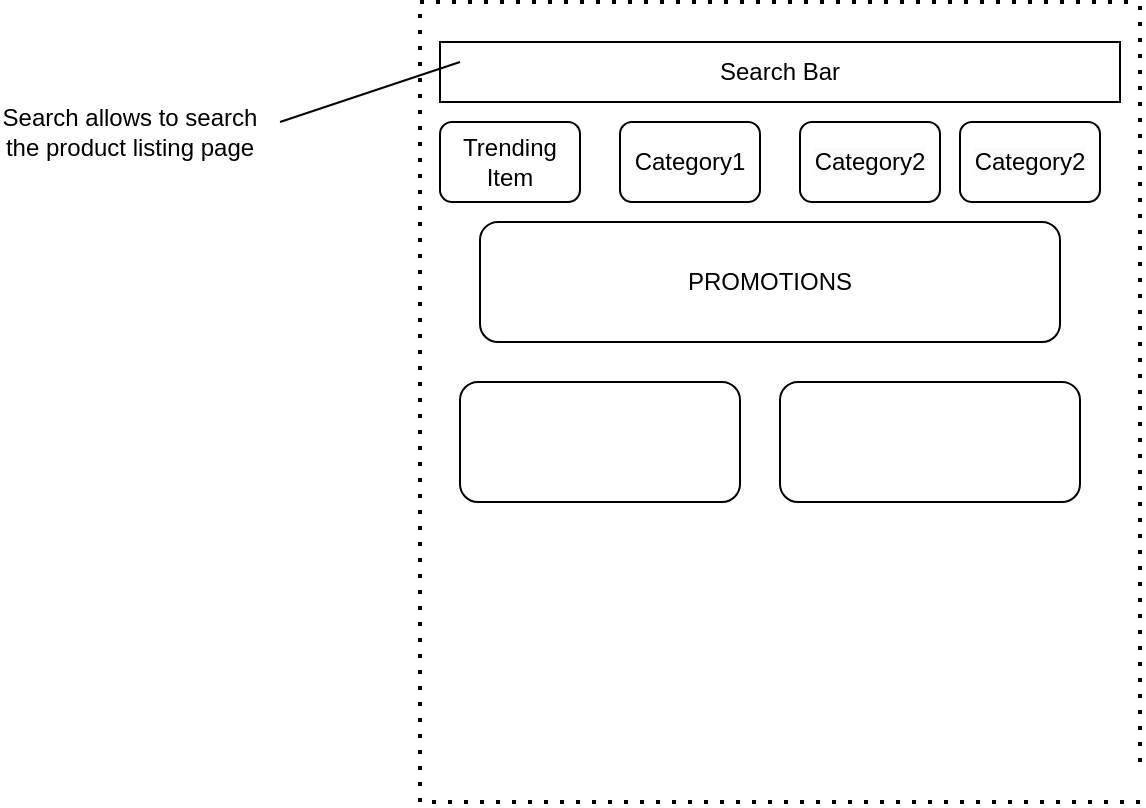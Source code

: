 <mxfile version="21.2.6" type="github">
  <diagram name="Page-1" id="2iGamGISunUHwhWocP32">
    <mxGraphModel dx="1727" dy="622" grid="1" gridSize="10" guides="1" tooltips="1" connect="1" arrows="1" fold="1" page="1" pageScale="1" pageWidth="827" pageHeight="1169" math="0" shadow="0">
      <root>
        <mxCell id="0" />
        <mxCell id="1" parent="0" />
        <mxCell id="B4SKHoNu9SIrCy8bxU8d-1" value="" style="endArrow=none;dashed=1;html=1;dashPattern=1 3;strokeWidth=2;rounded=0;" parent="1" edge="1">
          <mxGeometry width="50" height="50" relative="1" as="geometry">
            <mxPoint x="560" y="440" as="sourcePoint" />
            <mxPoint x="560" y="40" as="targetPoint" />
            <Array as="points">
              <mxPoint x="200" y="440" />
              <mxPoint x="200" y="40" />
            </Array>
          </mxGeometry>
        </mxCell>
        <mxCell id="B4SKHoNu9SIrCy8bxU8d-2" value="" style="endArrow=none;dashed=1;html=1;dashPattern=1 3;strokeWidth=2;rounded=0;" parent="1" edge="1">
          <mxGeometry width="50" height="50" relative="1" as="geometry">
            <mxPoint x="560" y="420" as="sourcePoint" />
            <mxPoint x="560" y="40" as="targetPoint" />
          </mxGeometry>
        </mxCell>
        <mxCell id="B4SKHoNu9SIrCy8bxU8d-3" value="Search Bar" style="rounded=0;whiteSpace=wrap;html=1;" parent="1" vertex="1">
          <mxGeometry x="210" y="60" width="340" height="30" as="geometry" />
        </mxCell>
        <mxCell id="B4SKHoNu9SIrCy8bxU8d-5" value="Trending Item" style="rounded=1;whiteSpace=wrap;html=1;" parent="1" vertex="1">
          <mxGeometry x="210" y="100" width="70" height="40" as="geometry" />
        </mxCell>
        <mxCell id="B4SKHoNu9SIrCy8bxU8d-7" value="Category1" style="rounded=1;whiteSpace=wrap;html=1;" parent="1" vertex="1">
          <mxGeometry x="300" y="100" width="70" height="40" as="geometry" />
        </mxCell>
        <mxCell id="B4SKHoNu9SIrCy8bxU8d-8" value="&lt;span style=&quot;caret-color: rgb(0, 0, 0); color: rgb(0, 0, 0); font-family: Helvetica; font-size: 12px; font-style: normal; font-variant-caps: normal; font-weight: 400; letter-spacing: normal; text-align: center; text-indent: 0px; text-transform: none; word-spacing: 0px; -webkit-text-stroke-width: 0px; background-color: rgb(251, 251, 251); text-decoration: none; float: none; display: inline !important;&quot;&gt;Category2&lt;/span&gt;" style="rounded=1;whiteSpace=wrap;html=1;" parent="1" vertex="1">
          <mxGeometry x="390" y="100" width="70" height="40" as="geometry" />
        </mxCell>
        <mxCell id="B4SKHoNu9SIrCy8bxU8d-10" value="&lt;span style=&quot;caret-color: rgb(0, 0, 0); color: rgb(0, 0, 0); font-family: Helvetica; font-size: 12px; font-style: normal; font-variant-caps: normal; font-weight: 400; letter-spacing: normal; text-align: center; text-indent: 0px; text-transform: none; word-spacing: 0px; -webkit-text-stroke-width: 0px; background-color: rgb(251, 251, 251); text-decoration: none; float: none; display: inline !important;&quot;&gt;Category2&lt;/span&gt;" style="rounded=1;whiteSpace=wrap;html=1;" parent="1" vertex="1">
          <mxGeometry x="470" y="100" width="70" height="40" as="geometry" />
        </mxCell>
        <mxCell id="B4SKHoNu9SIrCy8bxU8d-11" value="PROMOTIONS" style="rounded=1;whiteSpace=wrap;html=1;" parent="1" vertex="1">
          <mxGeometry x="230" y="150" width="290" height="60" as="geometry" />
        </mxCell>
        <mxCell id="B4SKHoNu9SIrCy8bxU8d-12" value="" style="rounded=1;whiteSpace=wrap;html=1;" parent="1" vertex="1">
          <mxGeometry x="220" y="230" width="140" height="60" as="geometry" />
        </mxCell>
        <mxCell id="B4SKHoNu9SIrCy8bxU8d-13" value="" style="rounded=1;whiteSpace=wrap;html=1;" parent="1" vertex="1">
          <mxGeometry x="380" y="230" width="150" height="60" as="geometry" />
        </mxCell>
        <mxCell id="mPelAHe7UyGQnRnslhBu-1" value="" style="endArrow=none;html=1;rounded=0;" edge="1" parent="1">
          <mxGeometry width="50" height="50" relative="1" as="geometry">
            <mxPoint x="130" y="100" as="sourcePoint" />
            <mxPoint x="220" y="70" as="targetPoint" />
          </mxGeometry>
        </mxCell>
        <mxCell id="mPelAHe7UyGQnRnslhBu-3" value="Search allows to search the product listing page" style="text;strokeColor=none;align=center;fillColor=none;html=1;verticalAlign=middle;whiteSpace=wrap;rounded=0;" vertex="1" parent="1">
          <mxGeometry x="-10" y="100" width="130" height="10" as="geometry" />
        </mxCell>
      </root>
    </mxGraphModel>
  </diagram>
</mxfile>
